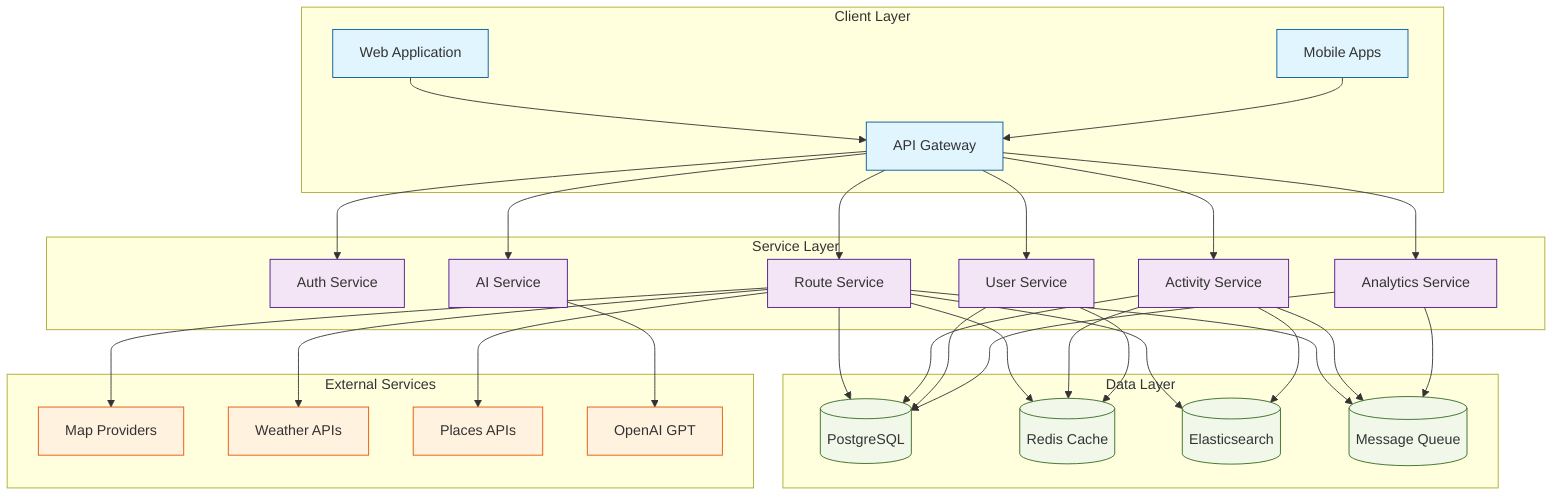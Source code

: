 graph TB
    subgraph Client Layer
        Web[Web Application]
        Mobile[Mobile Apps]
        API[API Gateway]
    end

    subgraph Service Layer
        Auth[Auth Service]
        Route[Route Service]
        Activity[Activity Service]
        User[User Service]
        AI[AI Service]
        Analytics[Analytics Service]
    end

    subgraph Data Layer
        DB[(PostgreSQL)]
        Cache[(Redis Cache)]
        Search[(Elasticsearch)]
        Queue[(Message Queue)]
    end

    subgraph External Services
        Maps[Map Providers]
        Weather[Weather APIs]
        Places[Places APIs]
        GPT[OpenAI GPT]
    end

    Web --> API
    Mobile --> API
    API --> Auth
    API --> Route
    API --> Activity
    API --> User
    API --> AI
    API --> Analytics

    Route --> Maps
    Route --> Weather
    Route --> Places
    AI --> GPT

    Route --> DB
    Activity --> DB
    User --> DB
    Analytics --> DB

    Route --> Cache
    Activity --> Cache
    User --> Cache

    Route --> Search
    Activity --> Search

    Route --> Queue
    Activity --> Queue
    Analytics --> Queue

    classDef primary fill:#e1f5fe,stroke:#01579b
    classDef service fill:#f3e5f5,stroke:#4a148c
    classDef data fill:#f1f8e9,stroke:#33691e
    classDef external fill:#fff3e0,stroke:#e65100

    class Web,Mobile,API primary
    class Auth,Route,Activity,User,AI,Analytics service
    class DB,Cache,Search,Queue data
    class Maps,Weather,Places,GPT external